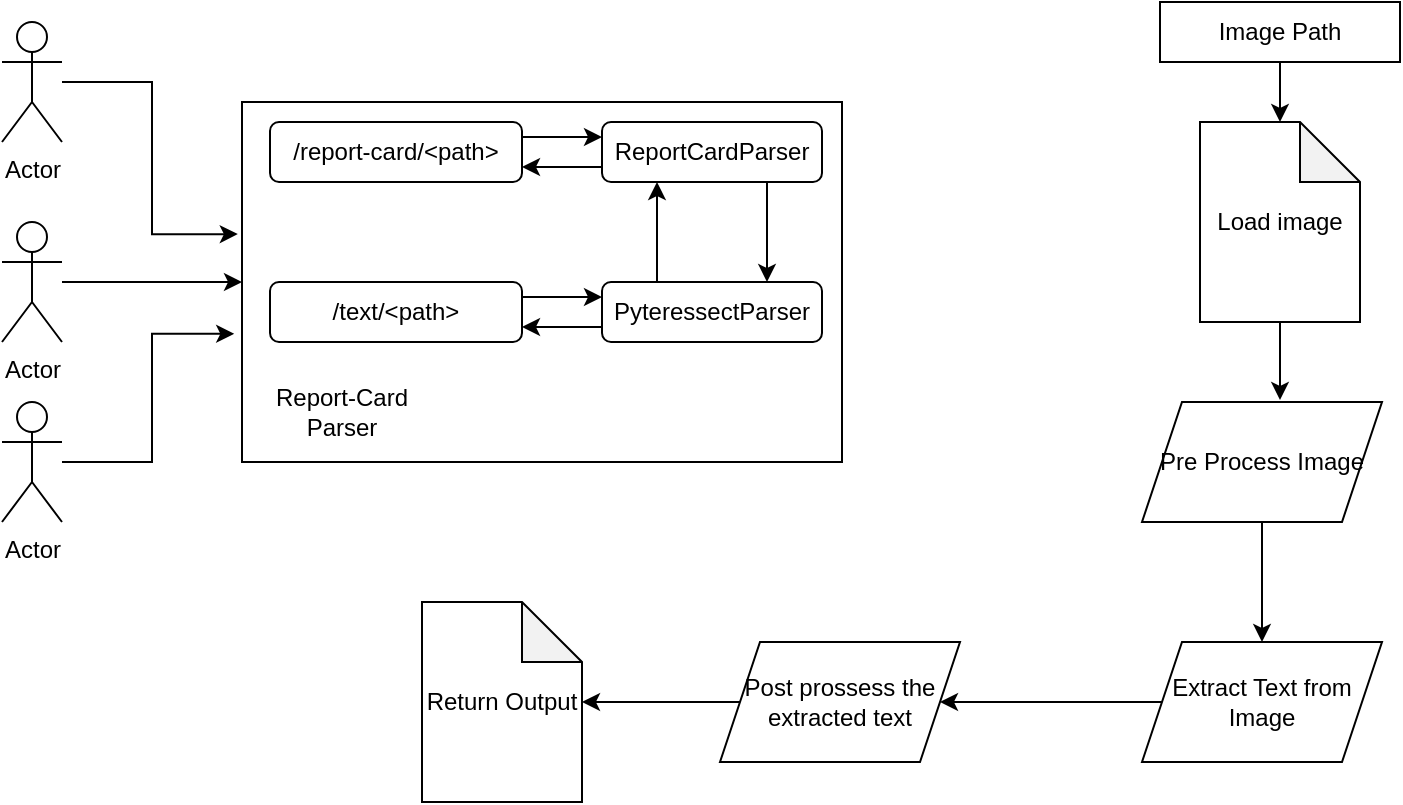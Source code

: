 <mxfile version="22.1.16" type="device">
  <diagram name="Page-1" id="D2eR_OOv5-D7eLT7RXdg">
    <mxGraphModel dx="826" dy="501" grid="1" gridSize="10" guides="1" tooltips="1" connect="1" arrows="1" fold="1" page="1" pageScale="1" pageWidth="827" pageHeight="1169" math="0" shadow="0">
      <root>
        <mxCell id="0" />
        <mxCell id="1" parent="0" />
        <mxCell id="sbuT9cE4En6_RjDf80ow-1" value="" style="rounded=0;whiteSpace=wrap;html=1;" vertex="1" parent="1">
          <mxGeometry x="151" y="70" width="300" height="180" as="geometry" />
        </mxCell>
        <mxCell id="sbuT9cE4En6_RjDf80ow-2" value="Report-Card Parser" style="text;html=1;strokeColor=none;fillColor=none;align=center;verticalAlign=middle;whiteSpace=wrap;rounded=0;" vertex="1" parent="1">
          <mxGeometry x="151" y="210" width="100" height="30" as="geometry" />
        </mxCell>
        <mxCell id="sbuT9cE4En6_RjDf80ow-3" value="Actor" style="shape=umlActor;verticalLabelPosition=bottom;verticalAlign=top;html=1;outlineConnect=0;" vertex="1" parent="1">
          <mxGeometry x="31" y="30" width="30" height="60" as="geometry" />
        </mxCell>
        <mxCell id="sbuT9cE4En6_RjDf80ow-11" style="edgeStyle=orthogonalEdgeStyle;rounded=0;orthogonalLoop=1;jettySize=auto;html=1;" edge="1" parent="1" source="sbuT9cE4En6_RjDf80ow-4" target="sbuT9cE4En6_RjDf80ow-1">
          <mxGeometry relative="1" as="geometry" />
        </mxCell>
        <mxCell id="sbuT9cE4En6_RjDf80ow-4" value="Actor" style="shape=umlActor;verticalLabelPosition=bottom;verticalAlign=top;html=1;outlineConnect=0;" vertex="1" parent="1">
          <mxGeometry x="31" y="130" width="30" height="60" as="geometry" />
        </mxCell>
        <mxCell id="sbuT9cE4En6_RjDf80ow-5" value="Actor" style="shape=umlActor;verticalLabelPosition=bottom;verticalAlign=top;html=1;outlineConnect=0;" vertex="1" parent="1">
          <mxGeometry x="31" y="220" width="30" height="60" as="geometry" />
        </mxCell>
        <mxCell id="sbuT9cE4En6_RjDf80ow-9" style="edgeStyle=orthogonalEdgeStyle;rounded=0;orthogonalLoop=1;jettySize=auto;html=1;entryX=-0.007;entryY=0.367;entryDx=0;entryDy=0;entryPerimeter=0;" edge="1" parent="1" source="sbuT9cE4En6_RjDf80ow-3" target="sbuT9cE4En6_RjDf80ow-1">
          <mxGeometry relative="1" as="geometry" />
        </mxCell>
        <mxCell id="sbuT9cE4En6_RjDf80ow-19" style="edgeStyle=orthogonalEdgeStyle;rounded=0;orthogonalLoop=1;jettySize=auto;html=1;exitX=1;exitY=0.25;exitDx=0;exitDy=0;entryX=0;entryY=0.25;entryDx=0;entryDy=0;" edge="1" parent="1" source="sbuT9cE4En6_RjDf80ow-12" target="sbuT9cE4En6_RjDf80ow-13">
          <mxGeometry relative="1" as="geometry" />
        </mxCell>
        <mxCell id="sbuT9cE4En6_RjDf80ow-12" value="/report-card/&amp;lt;path&amp;gt;" style="rounded=1;whiteSpace=wrap;html=1;" vertex="1" parent="1">
          <mxGeometry x="165" y="80" width="126" height="30" as="geometry" />
        </mxCell>
        <mxCell id="sbuT9cE4En6_RjDf80ow-17" style="edgeStyle=orthogonalEdgeStyle;rounded=0;orthogonalLoop=1;jettySize=auto;html=1;exitX=0.75;exitY=1;exitDx=0;exitDy=0;entryX=0.75;entryY=0;entryDx=0;entryDy=0;" edge="1" parent="1" source="sbuT9cE4En6_RjDf80ow-13" target="sbuT9cE4En6_RjDf80ow-16">
          <mxGeometry relative="1" as="geometry" />
        </mxCell>
        <mxCell id="sbuT9cE4En6_RjDf80ow-20" style="edgeStyle=orthogonalEdgeStyle;rounded=0;orthogonalLoop=1;jettySize=auto;html=1;exitX=0;exitY=0.75;exitDx=0;exitDy=0;entryX=1;entryY=0.75;entryDx=0;entryDy=0;" edge="1" parent="1" source="sbuT9cE4En6_RjDf80ow-13" target="sbuT9cE4En6_RjDf80ow-12">
          <mxGeometry relative="1" as="geometry" />
        </mxCell>
        <mxCell id="sbuT9cE4En6_RjDf80ow-13" value="ReportCardParser" style="rounded=1;whiteSpace=wrap;html=1;" vertex="1" parent="1">
          <mxGeometry x="331" y="80" width="110" height="30" as="geometry" />
        </mxCell>
        <mxCell id="sbuT9cE4En6_RjDf80ow-18" style="edgeStyle=orthogonalEdgeStyle;rounded=0;orthogonalLoop=1;jettySize=auto;html=1;exitX=0.25;exitY=0;exitDx=0;exitDy=0;entryX=0.25;entryY=1;entryDx=0;entryDy=0;" edge="1" parent="1" source="sbuT9cE4En6_RjDf80ow-16" target="sbuT9cE4En6_RjDf80ow-13">
          <mxGeometry relative="1" as="geometry" />
        </mxCell>
        <mxCell id="sbuT9cE4En6_RjDf80ow-24" style="edgeStyle=orthogonalEdgeStyle;rounded=0;orthogonalLoop=1;jettySize=auto;html=1;exitX=0;exitY=0.75;exitDx=0;exitDy=0;entryX=1;entryY=0.75;entryDx=0;entryDy=0;" edge="1" parent="1" source="sbuT9cE4En6_RjDf80ow-16" target="sbuT9cE4En6_RjDf80ow-21">
          <mxGeometry relative="1" as="geometry" />
        </mxCell>
        <mxCell id="sbuT9cE4En6_RjDf80ow-16" value="PyteressectParser" style="rounded=1;whiteSpace=wrap;html=1;" vertex="1" parent="1">
          <mxGeometry x="331" y="160" width="110" height="30" as="geometry" />
        </mxCell>
        <mxCell id="sbuT9cE4En6_RjDf80ow-23" style="edgeStyle=orthogonalEdgeStyle;rounded=0;orthogonalLoop=1;jettySize=auto;html=1;exitX=1;exitY=0.25;exitDx=0;exitDy=0;entryX=0;entryY=0.25;entryDx=0;entryDy=0;" edge="1" parent="1" source="sbuT9cE4En6_RjDf80ow-21" target="sbuT9cE4En6_RjDf80ow-16">
          <mxGeometry relative="1" as="geometry" />
        </mxCell>
        <mxCell id="sbuT9cE4En6_RjDf80ow-21" value="/text/&amp;lt;path&amp;gt;" style="rounded=1;whiteSpace=wrap;html=1;" vertex="1" parent="1">
          <mxGeometry x="165" y="160" width="126" height="30" as="geometry" />
        </mxCell>
        <mxCell id="sbuT9cE4En6_RjDf80ow-33" style="edgeStyle=orthogonalEdgeStyle;rounded=0;orthogonalLoop=1;jettySize=auto;html=1;entryX=-0.013;entryY=0.644;entryDx=0;entryDy=0;entryPerimeter=0;" edge="1" parent="1" source="sbuT9cE4En6_RjDf80ow-5" target="sbuT9cE4En6_RjDf80ow-1">
          <mxGeometry relative="1" as="geometry" />
        </mxCell>
        <mxCell id="sbuT9cE4En6_RjDf80ow-37" style="edgeStyle=orthogonalEdgeStyle;rounded=0;orthogonalLoop=1;jettySize=auto;html=1;" edge="1" parent="1" source="sbuT9cE4En6_RjDf80ow-34" target="sbuT9cE4En6_RjDf80ow-36">
          <mxGeometry relative="1" as="geometry" />
        </mxCell>
        <mxCell id="sbuT9cE4En6_RjDf80ow-34" value="Image Path" style="rounded=0;whiteSpace=wrap;html=1;" vertex="1" parent="1">
          <mxGeometry x="610" y="20" width="120" height="30" as="geometry" />
        </mxCell>
        <mxCell id="sbuT9cE4En6_RjDf80ow-36" value="Load image" style="shape=note;whiteSpace=wrap;html=1;backgroundOutline=1;darkOpacity=0.05;" vertex="1" parent="1">
          <mxGeometry x="630" y="80" width="80" height="100" as="geometry" />
        </mxCell>
        <mxCell id="sbuT9cE4En6_RjDf80ow-42" style="edgeStyle=orthogonalEdgeStyle;rounded=0;orthogonalLoop=1;jettySize=auto;html=1;" edge="1" parent="1" source="sbuT9cE4En6_RjDf80ow-38" target="sbuT9cE4En6_RjDf80ow-40">
          <mxGeometry relative="1" as="geometry" />
        </mxCell>
        <mxCell id="sbuT9cE4En6_RjDf80ow-38" value="Pre Process Image" style="shape=parallelogram;perimeter=parallelogramPerimeter;whiteSpace=wrap;html=1;fixedSize=1;" vertex="1" parent="1">
          <mxGeometry x="601" y="220" width="120" height="60" as="geometry" />
        </mxCell>
        <mxCell id="sbuT9cE4En6_RjDf80ow-39" style="edgeStyle=orthogonalEdgeStyle;rounded=0;orthogonalLoop=1;jettySize=auto;html=1;entryX=0.575;entryY=-0.017;entryDx=0;entryDy=0;entryPerimeter=0;" edge="1" parent="1" source="sbuT9cE4En6_RjDf80ow-36" target="sbuT9cE4En6_RjDf80ow-38">
          <mxGeometry relative="1" as="geometry" />
        </mxCell>
        <mxCell id="sbuT9cE4En6_RjDf80ow-44" style="edgeStyle=orthogonalEdgeStyle;rounded=0;orthogonalLoop=1;jettySize=auto;html=1;" edge="1" parent="1" source="sbuT9cE4En6_RjDf80ow-40" target="sbuT9cE4En6_RjDf80ow-43">
          <mxGeometry relative="1" as="geometry" />
        </mxCell>
        <mxCell id="sbuT9cE4En6_RjDf80ow-40" value="Extract Text from Image" style="shape=parallelogram;perimeter=parallelogramPerimeter;whiteSpace=wrap;html=1;fixedSize=1;" vertex="1" parent="1">
          <mxGeometry x="601" y="340" width="120" height="60" as="geometry" />
        </mxCell>
        <mxCell id="sbuT9cE4En6_RjDf80ow-46" style="edgeStyle=orthogonalEdgeStyle;rounded=0;orthogonalLoop=1;jettySize=auto;html=1;" edge="1" parent="1" source="sbuT9cE4En6_RjDf80ow-43" target="sbuT9cE4En6_RjDf80ow-45">
          <mxGeometry relative="1" as="geometry" />
        </mxCell>
        <mxCell id="sbuT9cE4En6_RjDf80ow-43" value="Post prossess the extracted text" style="shape=parallelogram;perimeter=parallelogramPerimeter;whiteSpace=wrap;html=1;fixedSize=1;" vertex="1" parent="1">
          <mxGeometry x="390" y="340" width="120" height="60" as="geometry" />
        </mxCell>
        <mxCell id="sbuT9cE4En6_RjDf80ow-45" value="Return Output" style="shape=note;whiteSpace=wrap;html=1;backgroundOutline=1;darkOpacity=0.05;" vertex="1" parent="1">
          <mxGeometry x="241" y="320" width="80" height="100" as="geometry" />
        </mxCell>
      </root>
    </mxGraphModel>
  </diagram>
</mxfile>
